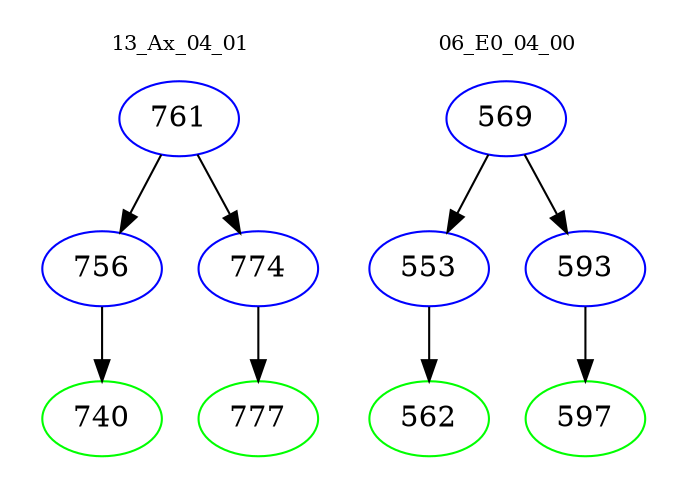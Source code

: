 digraph{
subgraph cluster_0 {
color = white
label = "13_Ax_04_01";
fontsize=10;
T0_761 [label="761", color="blue"]
T0_761 -> T0_756 [color="black"]
T0_756 [label="756", color="blue"]
T0_756 -> T0_740 [color="black"]
T0_740 [label="740", color="green"]
T0_761 -> T0_774 [color="black"]
T0_774 [label="774", color="blue"]
T0_774 -> T0_777 [color="black"]
T0_777 [label="777", color="green"]
}
subgraph cluster_1 {
color = white
label = "06_E0_04_00";
fontsize=10;
T1_569 [label="569", color="blue"]
T1_569 -> T1_553 [color="black"]
T1_553 [label="553", color="blue"]
T1_553 -> T1_562 [color="black"]
T1_562 [label="562", color="green"]
T1_569 -> T1_593 [color="black"]
T1_593 [label="593", color="blue"]
T1_593 -> T1_597 [color="black"]
T1_597 [label="597", color="green"]
}
}
